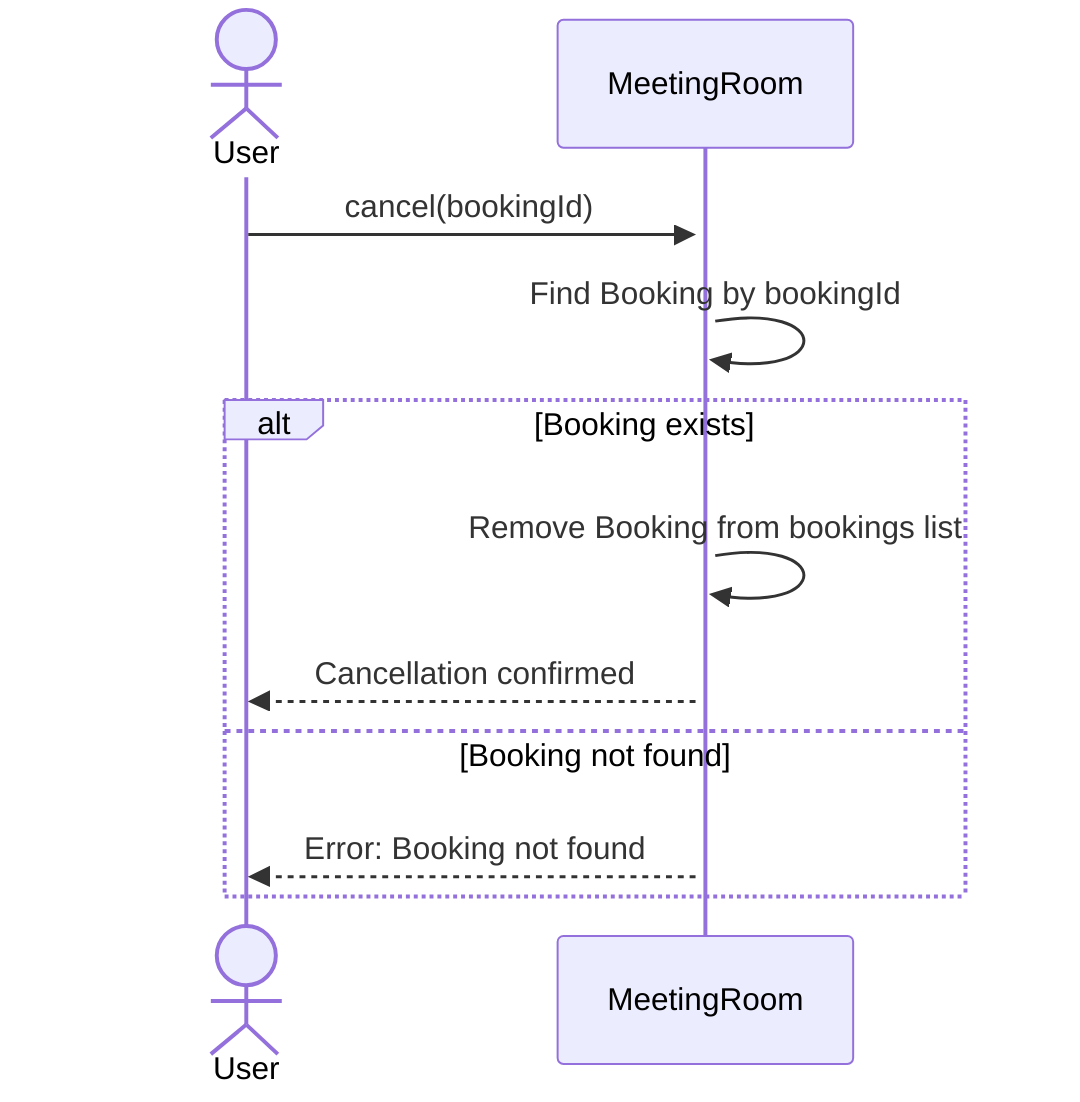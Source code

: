 sequenceDiagram
    actor User

    %% Flow 2: Canceling a Reservation
    User->>+MeetingRoom: cancel(bookingId)
    MeetingRoom->>MeetingRoom: Find Booking by bookingId
    alt Booking exists
        MeetingRoom->>MeetingRoom: Remove Booking from bookings list
        MeetingRoom-->>User: Cancellation confirmed
    else Booking not found
        MeetingRoom-->>User: Error: Booking not found
    end